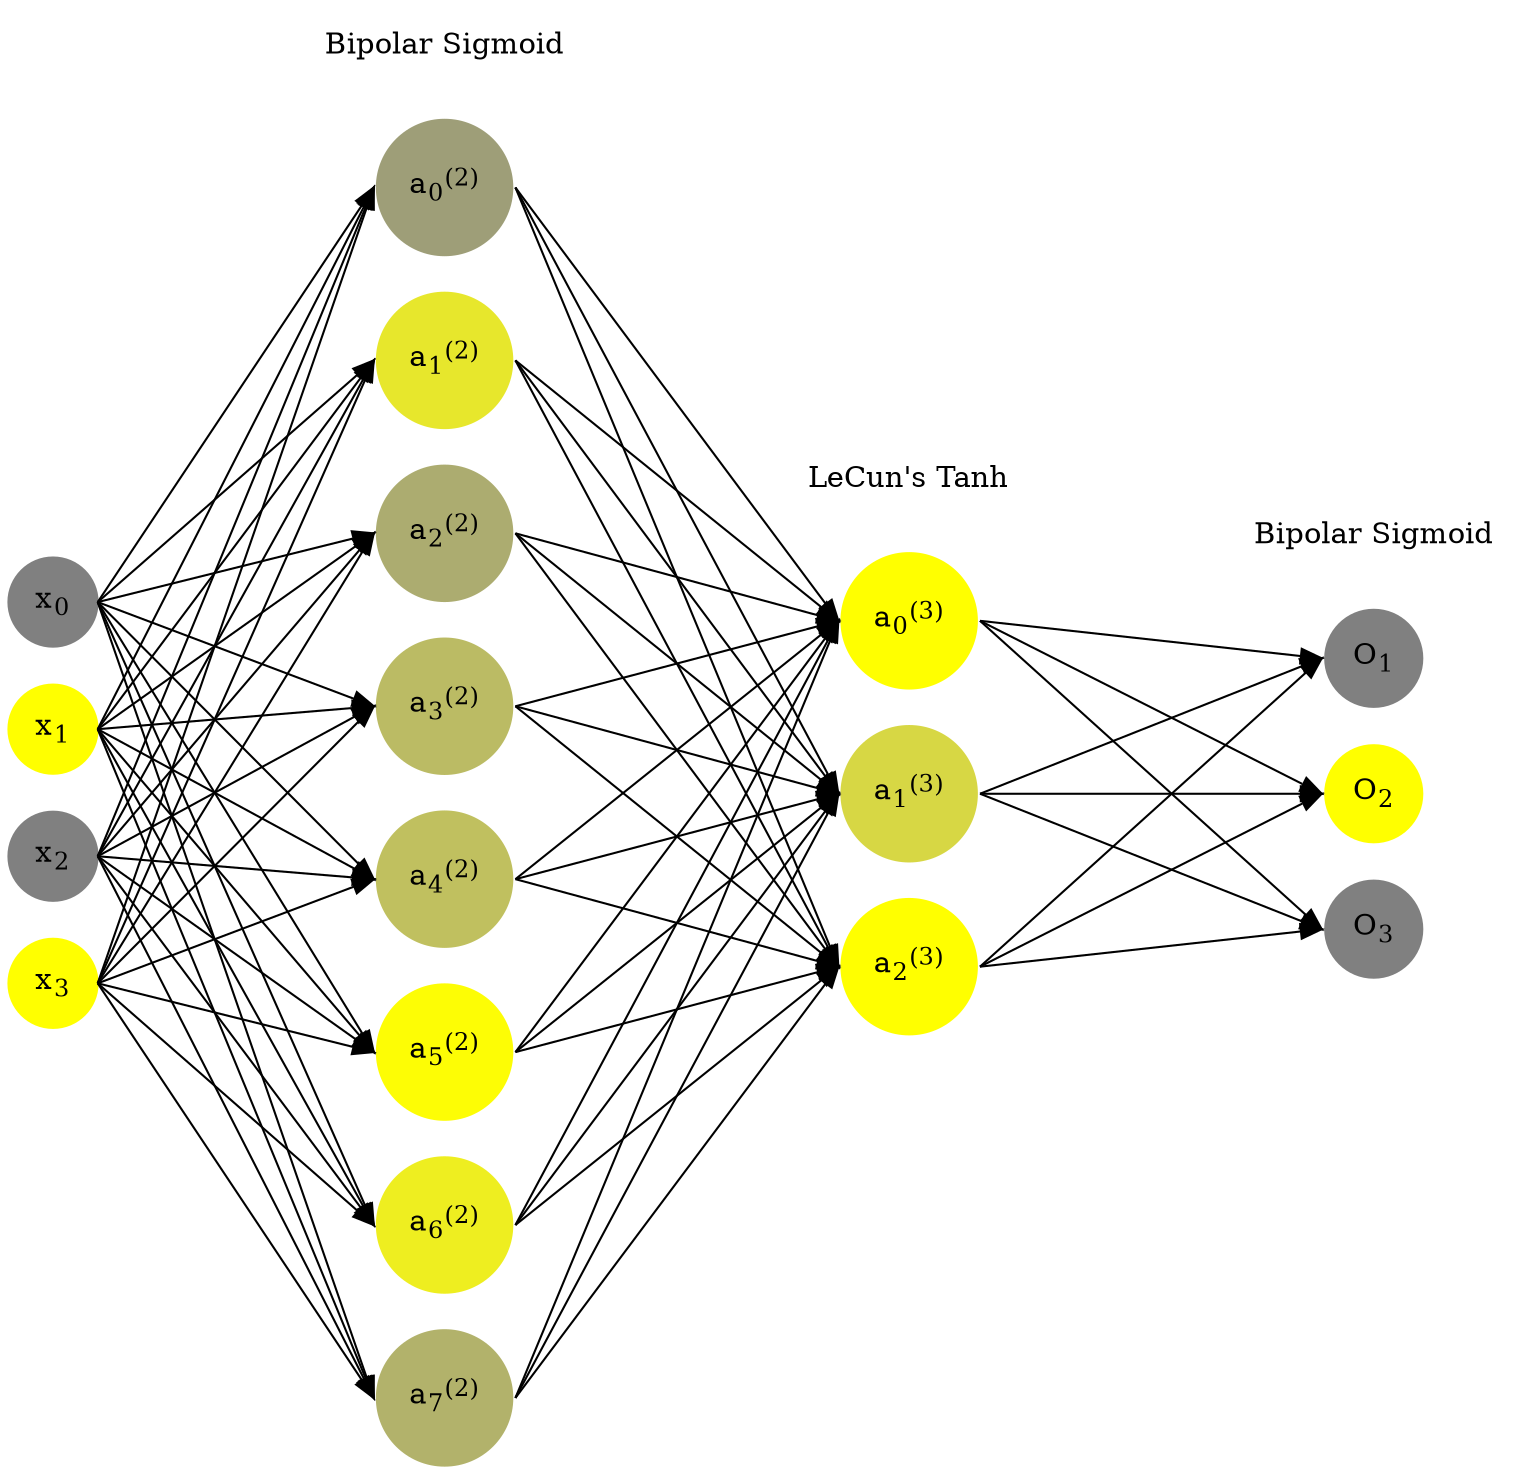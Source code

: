 digraph G {
	rankdir = LR;
	splines=false;
	edge[style=invis];
	ranksep= 1.4;
	{
	node [shape=circle, color="0.1667, 0.0, 0.5", style=filled, fillcolor="0.1667, 0.0, 0.5"];
	x0 [label=<x<sub>0</sub>>];
	}
	{
	node [shape=circle, color="0.1667, 1.0, 1.0", style=filled, fillcolor="0.1667, 1.0, 1.0"];
	x1 [label=<x<sub>1</sub>>];
	}
	{
	node [shape=circle, color="0.1667, 0.0, 0.5", style=filled, fillcolor="0.1667, 0.0, 0.5"];
	x2 [label=<x<sub>2</sub>>];
	}
	{
	node [shape=circle, color="0.1667, 1.0, 1.0", style=filled, fillcolor="0.1667, 1.0, 1.0"];
	x3 [label=<x<sub>3</sub>>];
	}
	{
	node [shape=circle, color="0.1667, 0.241592, 0.620796", style=filled, fillcolor="0.1667, 0.241592, 0.620796"];
	a02 [label=<a<sub>0</sub><sup>(2)</sup>>];
	}
	{
	node [shape=circle, color="0.1667, 0.808353, 0.904177", style=filled, fillcolor="0.1667, 0.808353, 0.904177"];
	a12 [label=<a<sub>1</sub><sup>(2)</sup>>];
	}
	{
	node [shape=circle, color="0.1667, 0.349547, 0.674773", style=filled, fillcolor="0.1667, 0.349547, 0.674773"];
	a22 [label=<a<sub>2</sub><sup>(2)</sup>>];
	}
	{
	node [shape=circle, color="0.1667, 0.464961, 0.732481", style=filled, fillcolor="0.1667, 0.464961, 0.732481"];
	a32 [label=<a<sub>3</sub><sup>(2)</sup>>];
	}
	{
	node [shape=circle, color="0.1667, 0.500765, 0.750382", style=filled, fillcolor="0.1667, 0.500765, 0.750382"];
	a42 [label=<a<sub>4</sub><sup>(2)</sup>>];
	}
	{
	node [shape=circle, color="0.1667, 0.978685, 0.989342", style=filled, fillcolor="0.1667, 0.978685, 0.989342"];
	a52 [label=<a<sub>5</sub><sup>(2)</sup>>];
	}
	{
	node [shape=circle, color="0.1667, 0.863007, 0.931504", style=filled, fillcolor="0.1667, 0.863007, 0.931504"];
	a62 [label=<a<sub>6</sub><sup>(2)</sup>>];
	}
	{
	node [shape=circle, color="0.1667, 0.398140, 0.699070", style=filled, fillcolor="0.1667, 0.398140, 0.699070"];
	a72 [label=<a<sub>7</sub><sup>(2)</sup>>];
	}
	{
	node [shape=circle, color="0.1667, 1.025645, 1.012822", style=filled, fillcolor="0.1667, 1.025645, 1.012822"];
	a03 [label=<a<sub>0</sub><sup>(3)</sup>>];
	}
	{
	node [shape=circle, color="0.1667, 0.681275, 0.840637", style=filled, fillcolor="0.1667, 0.681275, 0.840637"];
	a13 [label=<a<sub>1</sub><sup>(3)</sup>>];
	}
	{
	node [shape=circle, color="0.1667, 1.102098, 1.051049", style=filled, fillcolor="0.1667, 1.102098, 1.051049"];
	a23 [label=<a<sub>2</sub><sup>(3)</sup>>];
	}
	{
	node [shape=circle, color="0.1667, 0.0, 0.5", style=filled, fillcolor="0.1667, 0.0, 0.5"];
	O1 [label=<O<sub>1</sub>>];
	}
	{
	node [shape=circle, color="0.1667, 1.0, 1.0", style=filled, fillcolor="0.1667, 1.0, 1.0"];
	O2 [label=<O<sub>2</sub>>];
	}
	{
	node [shape=circle, color="0.1667, 0.0, 0.5", style=filled, fillcolor="0.1667, 0.0, 0.5"];
	O3 [label=<O<sub>3</sub>>];
	}
	{
	rank=same;
	x0->x1->x2->x3;
	}
	{
	rank=same;
	a02->a12->a22->a32->a42->a52->a62->a72;
	}
	{
	rank=same;
	a03->a13->a23;
	}
	{
	rank=same;
	O1->O2->O3;
	}
	l1 [shape=plaintext,label="Bipolar Sigmoid"];
	l1->a02;
	{rank=same; l1;a02};
	l2 [shape=plaintext,label="LeCun's Tanh"];
	l2->a03;
	{rank=same; l2;a03};
	l3 [shape=plaintext,label="Bipolar Sigmoid"];
	l3->O1;
	{rank=same; l3;O1};
edge[style=solid, tailport=e, headport=w];
	{x0;x1;x2;x3} -> {a02;a12;a22;a32;a42;a52;a62;a72};
	{a02;a12;a22;a32;a42;a52;a62;a72} -> {a03;a13;a23};
	{a03;a13;a23} -> {O1,O2,O3};
}